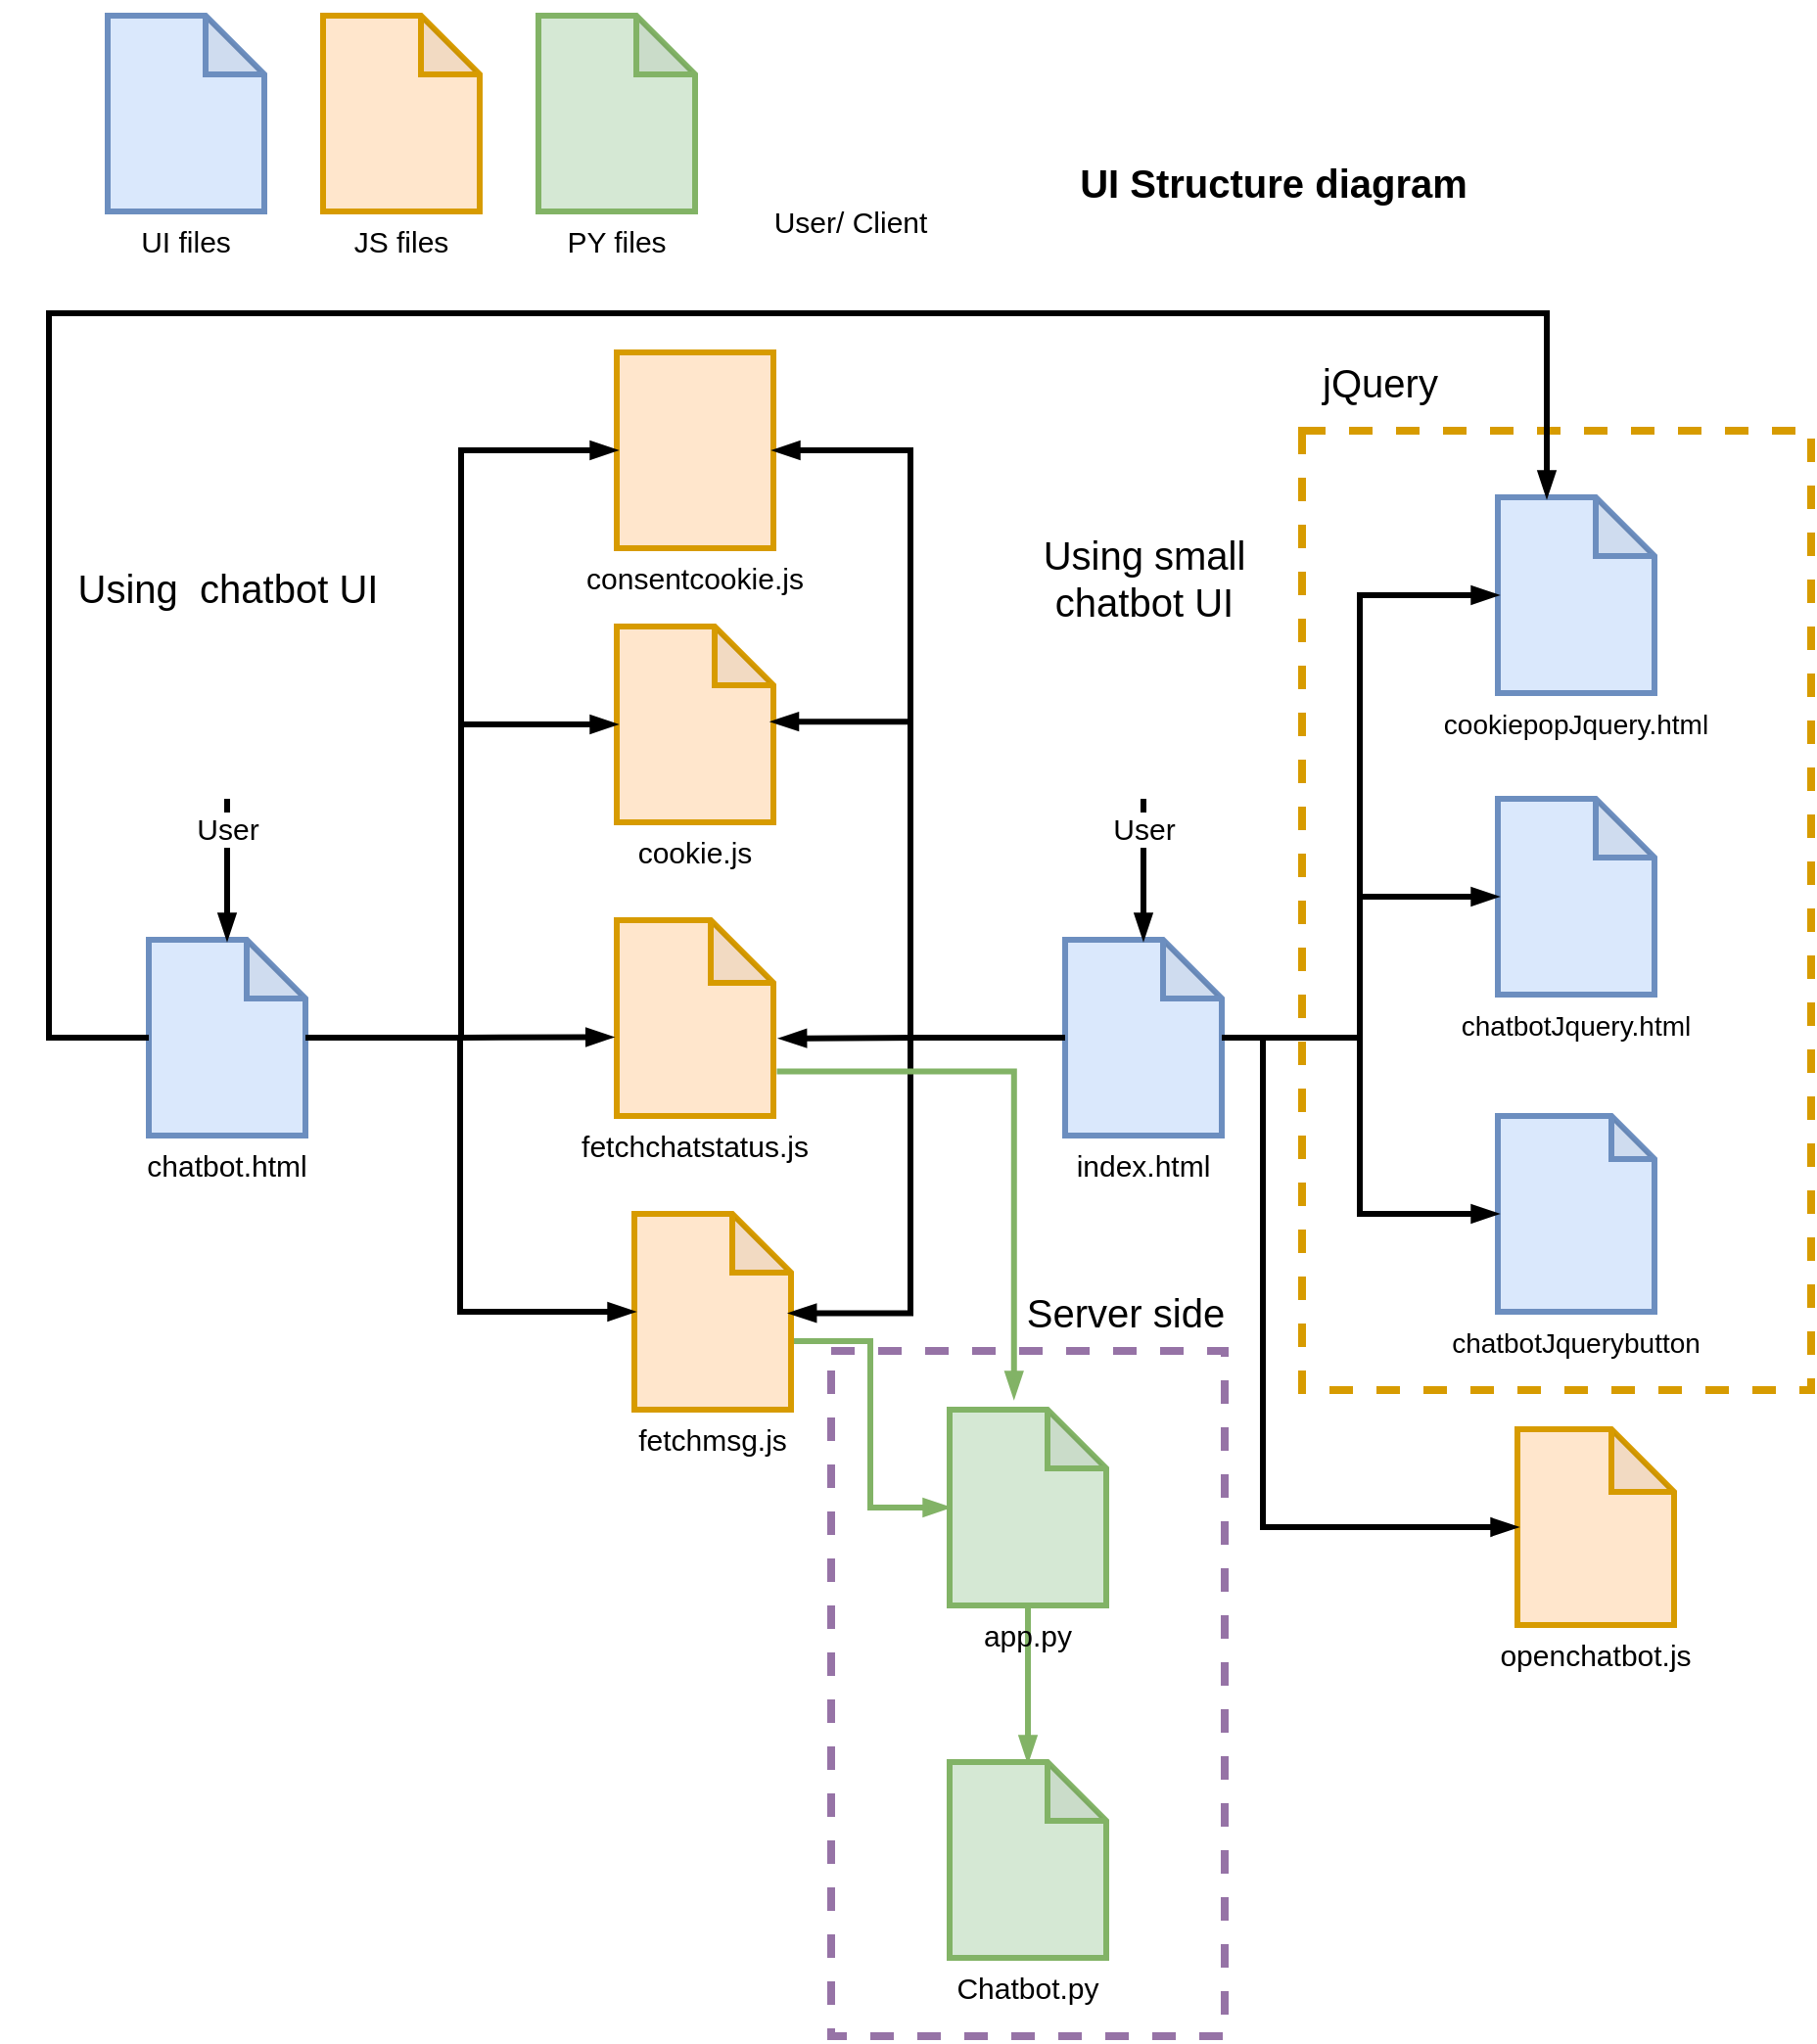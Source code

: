 <mxfile version="24.3.1" type="device">
  <diagram name="Page-1" id="HYQh5svYpLn2h3ntDSyn">
    <mxGraphModel dx="2390" dy="2399" grid="1" gridSize="10" guides="1" tooltips="1" connect="1" arrows="1" fold="1" page="1" pageScale="1" pageWidth="827" pageHeight="1169" math="0" shadow="0">
      <root>
        <mxCell id="0" />
        <mxCell id="1" parent="0" />
        <mxCell id="wmJ9qZLpq_xBiwIUnTlw-48" value="" style="rounded=0;whiteSpace=wrap;html=1;fontFamily=Helvetica;fontSize=11;labelBackgroundColor=default;fillColor=none;dashed=1;strokeWidth=4;strokeColor=#d79b00;" parent="1" vertex="1">
          <mxGeometry x="740" y="-70" width="260" height="490" as="geometry" />
        </mxCell>
        <mxCell id="wmJ9qZLpq_xBiwIUnTlw-1" value="&lt;font style=&quot;font-size: 15px;&quot;&gt;chatbot.html&lt;/font&gt;" style="shape=note;whiteSpace=wrap;html=1;backgroundOutline=1;darkOpacity=0.05;fillColor=#dae8fc;strokeColor=#6c8ebf;strokeWidth=3;align=center;labelPosition=center;verticalLabelPosition=bottom;verticalAlign=top;" parent="1" vertex="1">
          <mxGeometry x="151" y="190" width="80" height="100" as="geometry" />
        </mxCell>
        <mxCell id="wmJ9qZLpq_xBiwIUnTlw-2" value="&lt;font style=&quot;font-size: 15px;&quot;&gt;UI files&lt;/font&gt;" style="shape=note;whiteSpace=wrap;html=1;backgroundOutline=1;darkOpacity=0.05;fillColor=#dae8fc;strokeColor=#6c8ebf;strokeWidth=3;align=center;labelPosition=center;verticalLabelPosition=bottom;verticalAlign=top;" parent="1" vertex="1">
          <mxGeometry x="130" y="-282" width="80" height="100" as="geometry" />
        </mxCell>
        <mxCell id="wmJ9qZLpq_xBiwIUnTlw-3" value="&lt;font style=&quot;font-size: 15px;&quot;&gt;JS files&lt;/font&gt;" style="shape=note;whiteSpace=wrap;html=1;backgroundOutline=1;darkOpacity=0.05;fillColor=#ffe6cc;strokeColor=#d79b00;strokeWidth=3;align=center;labelPosition=center;verticalLabelPosition=bottom;verticalAlign=top;" parent="1" vertex="1">
          <mxGeometry x="240" y="-282" width="80" height="100" as="geometry" />
        </mxCell>
        <mxCell id="wmJ9qZLpq_xBiwIUnTlw-4" value="&lt;span style=&quot;font-size: 15px;&quot;&gt;PY files&lt;/span&gt;" style="shape=note;whiteSpace=wrap;html=1;backgroundOutline=1;darkOpacity=0.05;fillColor=#d5e8d4;strokeColor=#82b366;strokeWidth=3;align=center;labelPosition=center;verticalLabelPosition=bottom;verticalAlign=top;" parent="1" vertex="1">
          <mxGeometry x="350" y="-282" width="80" height="100" as="geometry" />
        </mxCell>
        <mxCell id="wmJ9qZLpq_xBiwIUnTlw-5" value="&lt;font style=&quot;font-size: 15px;&quot;&gt;cookie.js&lt;/font&gt;" style="shape=note;whiteSpace=wrap;html=1;backgroundOutline=1;darkOpacity=0.05;fillColor=#ffe6cc;strokeColor=#d79b00;strokeWidth=3;align=center;labelPosition=center;verticalLabelPosition=bottom;verticalAlign=top;" parent="1" vertex="1">
          <mxGeometry x="390" y="30" width="80" height="100" as="geometry" />
        </mxCell>
        <mxCell id="wmJ9qZLpq_xBiwIUnTlw-10" value="&lt;font style=&quot;font-size: 15px;&quot;&gt;User/ Client&lt;/font&gt;" style="shape=image;html=1;verticalAlign=top;verticalLabelPosition=bottom;labelBackgroundColor=#ffffff;imageAspect=0;aspect=fixed;image=https://cdn2.iconfinder.com/data/icons/css-vol-2/24/laptop-128.png" parent="1" vertex="1">
          <mxGeometry x="460" y="-290" width="98" height="98" as="geometry" />
        </mxCell>
        <mxCell id="wmJ9qZLpq_xBiwIUnTlw-14" style="edgeStyle=orthogonalEdgeStyle;rounded=0;orthogonalLoop=1;jettySize=auto;html=1;strokeWidth=3;endArrow=blockThin;endFill=1;" parent="1" source="wmJ9qZLpq_xBiwIUnTlw-12" target="wmJ9qZLpq_xBiwIUnTlw-1" edge="1">
          <mxGeometry relative="1" as="geometry" />
        </mxCell>
        <mxCell id="wmJ9qZLpq_xBiwIUnTlw-12" value="&lt;font style=&quot;font-size: 15px;&quot;&gt;User&lt;/font&gt;" style="shape=image;html=1;verticalAlign=top;verticalLabelPosition=bottom;labelBackgroundColor=#ffffff;imageAspect=0;aspect=fixed;image=https://cdn2.iconfinder.com/data/icons/css-vol-2/24/laptop-128.png;strokeWidth=2;" parent="1" vertex="1">
          <mxGeometry x="142" y="20" width="98" height="98" as="geometry" />
        </mxCell>
        <mxCell id="wmJ9qZLpq_xBiwIUnTlw-15" value="&lt;font style=&quot;font-size: 15px;&quot;&gt;fetchchatstatus.js&lt;/font&gt;" style="shape=note;whiteSpace=wrap;html=1;backgroundOutline=1;darkOpacity=0.05;fillColor=#ffe6cc;strokeColor=#d79b00;strokeWidth=3;align=center;size=32;verticalAlign=top;labelPosition=center;verticalLabelPosition=bottom;" parent="1" vertex="1">
          <mxGeometry x="390" y="180" width="80" height="100" as="geometry" />
        </mxCell>
        <mxCell id="wmJ9qZLpq_xBiwIUnTlw-39" style="edgeStyle=orthogonalEdgeStyle;rounded=0;orthogonalLoop=1;jettySize=auto;html=1;exitX=0;exitY=0;exitDx=80;exitDy=65;exitPerimeter=0;strokeColor=#82b366;strokeWidth=3;align=center;verticalAlign=middle;fontFamily=Helvetica;fontSize=11;fontColor=default;labelBackgroundColor=default;endArrow=blockThin;endFill=1;fillColor=#d5e8d4;" parent="1" source="wmJ9qZLpq_xBiwIUnTlw-16" target="wmJ9qZLpq_xBiwIUnTlw-36" edge="1">
          <mxGeometry relative="1" as="geometry" />
        </mxCell>
        <UserObject label="&lt;font style=&quot;font-size: 15px;&quot;&gt;fetchmsg.js&lt;/font&gt;" link="fetchmsg.js" id="wmJ9qZLpq_xBiwIUnTlw-16">
          <mxCell style="shape=note;whiteSpace=wrap;html=1;backgroundOutline=1;darkOpacity=0.05;fillColor=#ffe6cc;strokeColor=#d79b00;strokeWidth=3;align=center;labelPosition=center;verticalLabelPosition=bottom;verticalAlign=top;" parent="1" vertex="1">
            <mxGeometry x="399" y="330" width="80" height="100" as="geometry" />
          </mxCell>
        </UserObject>
        <mxCell id="wmJ9qZLpq_xBiwIUnTlw-21" style="edgeStyle=orthogonalEdgeStyle;rounded=0;orthogonalLoop=1;jettySize=auto;html=1;entryX=0;entryY=0.5;entryDx=0;entryDy=0;entryPerimeter=0;strokeColor=default;strokeWidth=3;align=center;verticalAlign=middle;fontFamily=Helvetica;fontSize=11;fontColor=default;labelBackgroundColor=default;endArrow=blockThin;endFill=1;" parent="1" source="wmJ9qZLpq_xBiwIUnTlw-1" target="wmJ9qZLpq_xBiwIUnTlw-5" edge="1">
          <mxGeometry relative="1" as="geometry" />
        </mxCell>
        <mxCell id="wmJ9qZLpq_xBiwIUnTlw-23" style="edgeStyle=orthogonalEdgeStyle;rounded=0;orthogonalLoop=1;jettySize=auto;html=1;entryX=-0.027;entryY=0.597;entryDx=0;entryDy=0;entryPerimeter=0;strokeColor=default;strokeWidth=3;align=center;verticalAlign=middle;fontFamily=Helvetica;fontSize=11;fontColor=default;labelBackgroundColor=default;endArrow=blockThin;endFill=1;" parent="1" source="wmJ9qZLpq_xBiwIUnTlw-1" target="wmJ9qZLpq_xBiwIUnTlw-15" edge="1">
          <mxGeometry relative="1" as="geometry" />
        </mxCell>
        <mxCell id="wmJ9qZLpq_xBiwIUnTlw-24" style="edgeStyle=orthogonalEdgeStyle;rounded=0;orthogonalLoop=1;jettySize=auto;html=1;entryX=0;entryY=0.5;entryDx=0;entryDy=0;entryPerimeter=0;strokeColor=default;strokeWidth=3;align=center;verticalAlign=middle;fontFamily=Helvetica;fontSize=11;fontColor=default;labelBackgroundColor=default;endArrow=blockThin;endFill=1;" parent="1" source="wmJ9qZLpq_xBiwIUnTlw-1" target="wmJ9qZLpq_xBiwIUnTlw-16" edge="1">
          <mxGeometry relative="1" as="geometry">
            <Array as="points">
              <mxPoint x="310" y="240" />
              <mxPoint x="310" y="380" />
            </Array>
          </mxGeometry>
        </mxCell>
        <mxCell id="wmJ9qZLpq_xBiwIUnTlw-25" value="&lt;span style=&quot;font-size: 15px;&quot;&gt;index.html&lt;/span&gt;" style="shape=note;whiteSpace=wrap;html=1;backgroundOutline=1;darkOpacity=0.05;fillColor=#dae8fc;strokeColor=#6c8ebf;strokeWidth=3;align=center;labelPosition=center;verticalLabelPosition=bottom;verticalAlign=top;" parent="1" vertex="1">
          <mxGeometry x="619" y="190" width="80" height="100" as="geometry" />
        </mxCell>
        <mxCell id="wmJ9qZLpq_xBiwIUnTlw-26" style="edgeStyle=orthogonalEdgeStyle;rounded=0;orthogonalLoop=1;jettySize=auto;html=1;strokeWidth=3;endArrow=blockThin;endFill=1;" parent="1" source="wmJ9qZLpq_xBiwIUnTlw-27" target="wmJ9qZLpq_xBiwIUnTlw-25" edge="1">
          <mxGeometry relative="1" as="geometry" />
        </mxCell>
        <mxCell id="wmJ9qZLpq_xBiwIUnTlw-27" value="&lt;font style=&quot;font-size: 15px;&quot;&gt;User&lt;/font&gt;" style="shape=image;html=1;verticalAlign=top;verticalLabelPosition=bottom;labelBackgroundColor=#ffffff;imageAspect=0;aspect=fixed;image=https://cdn2.iconfinder.com/data/icons/css-vol-2/24/laptop-128.png;strokeWidth=2;" parent="1" vertex="1">
          <mxGeometry x="610" y="20" width="98" height="98" as="geometry" />
        </mxCell>
        <mxCell id="wmJ9qZLpq_xBiwIUnTlw-33" style="edgeStyle=orthogonalEdgeStyle;rounded=0;orthogonalLoop=1;jettySize=auto;html=1;entryX=1.042;entryY=0.604;entryDx=0;entryDy=0;entryPerimeter=0;strokeColor=default;strokeWidth=3;align=center;verticalAlign=middle;fontFamily=Helvetica;fontSize=11;fontColor=default;labelBackgroundColor=default;endArrow=blockThin;endFill=1;" parent="1" source="wmJ9qZLpq_xBiwIUnTlw-25" target="wmJ9qZLpq_xBiwIUnTlw-15" edge="1">
          <mxGeometry relative="1" as="geometry" />
        </mxCell>
        <mxCell id="wmJ9qZLpq_xBiwIUnTlw-34" style="edgeStyle=orthogonalEdgeStyle;rounded=0;orthogonalLoop=1;jettySize=auto;html=1;entryX=0.991;entryY=0.486;entryDx=0;entryDy=0;entryPerimeter=0;strokeColor=default;strokeWidth=3;align=center;verticalAlign=middle;fontFamily=Helvetica;fontSize=11;fontColor=default;labelBackgroundColor=default;endArrow=blockThin;endFill=1;" parent="1" source="wmJ9qZLpq_xBiwIUnTlw-25" target="wmJ9qZLpq_xBiwIUnTlw-5" edge="1">
          <mxGeometry relative="1" as="geometry">
            <Array as="points">
              <mxPoint x="540" y="240" />
              <mxPoint x="540" y="79" />
            </Array>
          </mxGeometry>
        </mxCell>
        <mxCell id="wmJ9qZLpq_xBiwIUnTlw-35" style="edgeStyle=orthogonalEdgeStyle;rounded=0;orthogonalLoop=1;jettySize=auto;html=1;entryX=0.992;entryY=0.507;entryDx=0;entryDy=0;entryPerimeter=0;strokeColor=default;strokeWidth=3;align=center;verticalAlign=middle;fontFamily=Helvetica;fontSize=11;fontColor=default;labelBackgroundColor=default;endArrow=blockThin;endFill=1;" parent="1" source="wmJ9qZLpq_xBiwIUnTlw-25" target="wmJ9qZLpq_xBiwIUnTlw-16" edge="1">
          <mxGeometry relative="1" as="geometry">
            <Array as="points">
              <mxPoint x="540" y="240" />
              <mxPoint x="540" y="381" />
            </Array>
          </mxGeometry>
        </mxCell>
        <mxCell id="wmJ9qZLpq_xBiwIUnTlw-41" style="edgeStyle=orthogonalEdgeStyle;rounded=0;orthogonalLoop=1;jettySize=auto;html=1;strokeColor=#82b366;strokeWidth=3;align=center;verticalAlign=middle;fontFamily=Helvetica;fontSize=11;fontColor=default;labelBackgroundColor=default;endArrow=blockThin;endFill=1;fillColor=#d5e8d4;" parent="1" source="wmJ9qZLpq_xBiwIUnTlw-36" target="wmJ9qZLpq_xBiwIUnTlw-40" edge="1">
          <mxGeometry relative="1" as="geometry" />
        </mxCell>
        <mxCell id="wmJ9qZLpq_xBiwIUnTlw-38" style="edgeStyle=orthogonalEdgeStyle;rounded=0;orthogonalLoop=1;jettySize=auto;html=1;entryX=0.411;entryY=-0.06;entryDx=0;entryDy=0;entryPerimeter=0;strokeColor=#82b366;strokeWidth=3;align=center;verticalAlign=middle;fontFamily=Helvetica;fontSize=11;fontColor=#B9E0A5;labelBackgroundColor=default;endArrow=blockThin;endFill=1;fillColor=#d5e8d4;exitX=1.022;exitY=0.773;exitDx=0;exitDy=0;exitPerimeter=0;" parent="1" source="wmJ9qZLpq_xBiwIUnTlw-15" target="wmJ9qZLpq_xBiwIUnTlw-36" edge="1">
          <mxGeometry relative="1" as="geometry">
            <Array as="points">
              <mxPoint x="593" y="257" />
            </Array>
          </mxGeometry>
        </mxCell>
        <mxCell id="wmJ9qZLpq_xBiwIUnTlw-40" value="&lt;span style=&quot;font-size: 15px;&quot;&gt;Chatbot.py&lt;/span&gt;&lt;div&gt;&lt;span style=&quot;font-size: 15px;&quot;&gt;&lt;br&gt;&lt;/span&gt;&lt;/div&gt;" style="shape=note;whiteSpace=wrap;html=1;backgroundOutline=1;darkOpacity=0.05;fillColor=#d5e8d4;strokeColor=#82b366;strokeWidth=3;align=center;labelPosition=center;verticalLabelPosition=bottom;verticalAlign=top;" parent="1" vertex="1">
          <mxGeometry x="560" y="610" width="80" height="100" as="geometry" />
        </mxCell>
        <mxCell id="wmJ9qZLpq_xBiwIUnTlw-36" value="&lt;span style=&quot;font-size: 15px;&quot;&gt;app.py&lt;/span&gt;" style="shape=note;whiteSpace=wrap;html=1;backgroundOutline=1;darkOpacity=0.05;fillColor=#d5e8d4;strokeColor=#82b366;strokeWidth=3;align=center;labelPosition=center;verticalLabelPosition=bottom;verticalAlign=top;horizontal=1;" parent="1" vertex="1">
          <mxGeometry x="560" y="430" width="80" height="100" as="geometry" />
        </mxCell>
        <mxCell id="wmJ9qZLpq_xBiwIUnTlw-43" value="&lt;div style=&quot;font-size: 14px; line-height: 19px; white-space: pre;&quot;&gt;&lt;font face=&quot;Helvetica&quot;&gt;chatbotJquery.html&lt;/font&gt;&lt;/div&gt;" style="shape=note;whiteSpace=wrap;html=1;backgroundOutline=1;darkOpacity=0.05;fillColor=#dae8fc;strokeColor=#6c8ebf;strokeWidth=3;align=center;labelPosition=center;verticalLabelPosition=bottom;verticalAlign=top;" parent="1" vertex="1">
          <mxGeometry x="840" y="118" width="80" height="100" as="geometry" />
        </mxCell>
        <mxCell id="wmJ9qZLpq_xBiwIUnTlw-44" value="&lt;div style=&quot;font-size: 14px; line-height: 19px; white-space: pre;&quot;&gt;&lt;div style=&quot;line-height: 19px;&quot;&gt;&lt;font face=&quot;Helvetica&quot;&gt;chatbotJquerybutton&lt;/font&gt;&lt;/div&gt;&lt;/div&gt;" style="shape=note;whiteSpace=wrap;html=1;backgroundOutline=1;darkOpacity=0.05;fillColor=#dae8fc;strokeColor=#6c8ebf;strokeWidth=3;align=center;labelPosition=center;verticalLabelPosition=bottom;verticalAlign=top;size=22;" parent="1" vertex="1">
          <mxGeometry x="840" y="280" width="80" height="100" as="geometry" />
        </mxCell>
        <mxCell id="wmJ9qZLpq_xBiwIUnTlw-45" style="edgeStyle=orthogonalEdgeStyle;rounded=0;orthogonalLoop=1;jettySize=auto;html=1;entryX=0;entryY=0.5;entryDx=0;entryDy=0;entryPerimeter=0;strokeColor=default;strokeWidth=3;align=center;verticalAlign=middle;fontFamily=Helvetica;fontSize=11;fontColor=default;labelBackgroundColor=default;endArrow=blockThin;endFill=1;" parent="1" source="wmJ9qZLpq_xBiwIUnTlw-25" target="wmJ9qZLpq_xBiwIUnTlw-43" edge="1">
          <mxGeometry relative="1" as="geometry" />
        </mxCell>
        <mxCell id="wmJ9qZLpq_xBiwIUnTlw-46" style="edgeStyle=orthogonalEdgeStyle;rounded=0;orthogonalLoop=1;jettySize=auto;html=1;entryX=0;entryY=0.5;entryDx=0;entryDy=0;entryPerimeter=0;strokeColor=default;strokeWidth=3;align=center;verticalAlign=middle;fontFamily=Helvetica;fontSize=11;fontColor=default;labelBackgroundColor=default;endArrow=blockThin;endFill=1;" parent="1" source="wmJ9qZLpq_xBiwIUnTlw-25" target="wmJ9qZLpq_xBiwIUnTlw-44" edge="1">
          <mxGeometry relative="1" as="geometry" />
        </mxCell>
        <mxCell id="wmJ9qZLpq_xBiwIUnTlw-49" value="&lt;font style=&quot;font-size: 20px;&quot;&gt;jQuery&lt;/font&gt;" style="text;html=1;align=center;verticalAlign=middle;whiteSpace=wrap;rounded=0;fontFamily=Helvetica;fontSize=11;fontColor=default;labelBackgroundColor=default;" parent="1" vertex="1">
          <mxGeometry x="750" y="-110" width="60" height="30" as="geometry" />
        </mxCell>
        <mxCell id="wmJ9qZLpq_xBiwIUnTlw-50" value="&lt;span style=&quot;font-size: 15px;&quot;&gt;openchatbot.js&lt;/span&gt;" style="shape=note;whiteSpace=wrap;html=1;backgroundOutline=1;darkOpacity=0.05;fillColor=#ffe6cc;strokeColor=#d79b00;strokeWidth=3;align=center;size=32;verticalAlign=top;labelPosition=center;verticalLabelPosition=bottom;" parent="1" vertex="1">
          <mxGeometry x="850" y="440" width="80" height="100" as="geometry" />
        </mxCell>
        <mxCell id="wmJ9qZLpq_xBiwIUnTlw-52" value="" style="rounded=0;whiteSpace=wrap;html=1;fontFamily=Helvetica;fontSize=11;labelBackgroundColor=default;fillColor=none;strokeColor=#9673a6;dashed=1;strokeWidth=4;" parent="1" vertex="1">
          <mxGeometry x="499.5" y="400" width="201" height="350" as="geometry" />
        </mxCell>
        <mxCell id="wmJ9qZLpq_xBiwIUnTlw-51" style="edgeStyle=orthogonalEdgeStyle;rounded=0;orthogonalLoop=1;jettySize=auto;html=1;entryX=0;entryY=0.5;entryDx=0;entryDy=0;entryPerimeter=0;strokeColor=default;strokeWidth=3;align=center;verticalAlign=middle;fontFamily=Helvetica;fontSize=11;fontColor=default;labelBackgroundColor=default;endArrow=blockThin;endFill=1;" parent="1" source="wmJ9qZLpq_xBiwIUnTlw-25" target="wmJ9qZLpq_xBiwIUnTlw-50" edge="1">
          <mxGeometry relative="1" as="geometry">
            <Array as="points">
              <mxPoint x="720" y="240" />
              <mxPoint x="720" y="490" />
            </Array>
          </mxGeometry>
        </mxCell>
        <mxCell id="wmJ9qZLpq_xBiwIUnTlw-53" value="&lt;font style=&quot;font-size: 20px;&quot;&gt;Server side&lt;/font&gt;" style="text;html=1;align=center;verticalAlign=middle;whiteSpace=wrap;rounded=0;fontFamily=Helvetica;fontSize=11;fontColor=default;labelBackgroundColor=default;" parent="1" vertex="1">
          <mxGeometry x="580" y="365" width="140" height="30" as="geometry" />
        </mxCell>
        <mxCell id="wmJ9qZLpq_xBiwIUnTlw-54" value="&lt;span style=&quot;font-size: 20px;&quot;&gt;Using small &lt;br&gt;chatbot UI&lt;/span&gt;" style="text;html=1;align=center;verticalAlign=middle;whiteSpace=wrap;rounded=0;fontFamily=Helvetica;fontSize=11;fontColor=default;labelBackgroundColor=default;" parent="1" vertex="1">
          <mxGeometry x="543.5" y="-10" width="231" height="30" as="geometry" />
        </mxCell>
        <mxCell id="wmJ9qZLpq_xBiwIUnTlw-55" value="&lt;span style=&quot;font-size: 20px;&quot;&gt;Using&amp;nbsp; chatbot UI&lt;/span&gt;" style="text;html=1;align=center;verticalAlign=middle;whiteSpace=wrap;rounded=0;fontFamily=Helvetica;fontSize=11;fontColor=default;labelBackgroundColor=default;" parent="1" vertex="1">
          <mxGeometry x="75.5" width="231" height="20" as="geometry" />
        </mxCell>
        <mxCell id="wmJ9qZLpq_xBiwIUnTlw-57" value="&lt;span style=&quot;font-size: 20px;&quot;&gt;&lt;b&gt;UI Structure diagram&lt;/b&gt;&lt;/span&gt;" style="text;html=1;align=center;verticalAlign=middle;whiteSpace=wrap;rounded=0;fontFamily=Helvetica;fontSize=11;fontColor=default;labelBackgroundColor=default;" parent="1" vertex="1">
          <mxGeometry x="610" y="-212" width="231" height="30" as="geometry" />
        </mxCell>
        <mxCell id="gTZknyGBU3uGzsc3W6Iz-1" value="&lt;span style=&quot;font-size: 15px;&quot;&gt;consentcookie.js&lt;/span&gt;" style="shape=note;whiteSpace=wrap;html=1;backgroundOutline=1;darkOpacity=0.05;fillColor=#ffe6cc;strokeColor=#d79b00;strokeWidth=3;align=center;labelPosition=center;verticalLabelPosition=bottom;verticalAlign=top;size=0;" vertex="1" parent="1">
          <mxGeometry x="390" y="-110" width="80" height="100" as="geometry" />
        </mxCell>
        <mxCell id="gTZknyGBU3uGzsc3W6Iz-3" style="edgeStyle=orthogonalEdgeStyle;rounded=0;orthogonalLoop=1;jettySize=auto;html=1;entryX=0;entryY=0;entryDx=80;entryDy=50;entryPerimeter=0;strokeColor=default;strokeWidth=3;align=center;verticalAlign=middle;fontFamily=Helvetica;fontSize=11;fontColor=default;labelBackgroundColor=default;endArrow=blockThin;endFill=1;" edge="1" parent="1" source="wmJ9qZLpq_xBiwIUnTlw-25" target="gTZknyGBU3uGzsc3W6Iz-1">
          <mxGeometry relative="1" as="geometry">
            <Array as="points">
              <mxPoint x="540" y="240" />
              <mxPoint x="540" y="-60" />
            </Array>
          </mxGeometry>
        </mxCell>
        <mxCell id="gTZknyGBU3uGzsc3W6Iz-4" style="edgeStyle=orthogonalEdgeStyle;rounded=0;orthogonalLoop=1;jettySize=auto;html=1;entryX=0;entryY=0.5;entryDx=0;entryDy=0;entryPerimeter=0;strokeColor=default;strokeWidth=3;align=center;verticalAlign=middle;fontFamily=Helvetica;fontSize=11;fontColor=default;labelBackgroundColor=default;endArrow=blockThin;endFill=1;" edge="1" parent="1" source="wmJ9qZLpq_xBiwIUnTlw-1" target="gTZknyGBU3uGzsc3W6Iz-1">
          <mxGeometry relative="1" as="geometry" />
        </mxCell>
        <mxCell id="gTZknyGBU3uGzsc3W6Iz-5" value="&lt;div style=&quot;line-height: 19px;&quot;&gt;&lt;span style=&quot;font-size: 14px; white-space: pre;&quot;&gt;cookiepopJquery.html&lt;/span&gt;&lt;br&gt;&lt;/div&gt;" style="shape=note;whiteSpace=wrap;html=1;backgroundOutline=1;darkOpacity=0.05;fillColor=#dae8fc;strokeColor=#6c8ebf;strokeWidth=3;align=center;labelPosition=center;verticalLabelPosition=bottom;verticalAlign=top;" vertex="1" parent="1">
          <mxGeometry x="840" y="-36" width="80" height="100" as="geometry" />
        </mxCell>
        <mxCell id="gTZknyGBU3uGzsc3W6Iz-6" style="edgeStyle=orthogonalEdgeStyle;rounded=0;orthogonalLoop=1;jettySize=auto;html=1;entryX=0;entryY=0.5;entryDx=0;entryDy=0;entryPerimeter=0;strokeColor=default;strokeWidth=3;align=center;verticalAlign=middle;fontFamily=Helvetica;fontSize=11;fontColor=default;labelBackgroundColor=default;endArrow=blockThin;endFill=1;" edge="1" parent="1" source="wmJ9qZLpq_xBiwIUnTlw-25" target="gTZknyGBU3uGzsc3W6Iz-5">
          <mxGeometry relative="1" as="geometry" />
        </mxCell>
        <mxCell id="gTZknyGBU3uGzsc3W6Iz-7" style="edgeStyle=orthogonalEdgeStyle;rounded=0;orthogonalLoop=1;jettySize=auto;html=1;entryX=0;entryY=0;entryDx=25;entryDy=0;entryPerimeter=0;strokeColor=default;strokeWidth=3;align=center;verticalAlign=middle;fontFamily=Helvetica;fontSize=11;fontColor=default;labelBackgroundColor=default;endArrow=blockThin;endFill=1;" edge="1" parent="1" source="wmJ9qZLpq_xBiwIUnTlw-1" target="gTZknyGBU3uGzsc3W6Iz-5">
          <mxGeometry relative="1" as="geometry">
            <Array as="points">
              <mxPoint x="100" y="240" />
              <mxPoint x="100" y="-130" />
              <mxPoint x="865" y="-130" />
            </Array>
          </mxGeometry>
        </mxCell>
      </root>
    </mxGraphModel>
  </diagram>
</mxfile>
